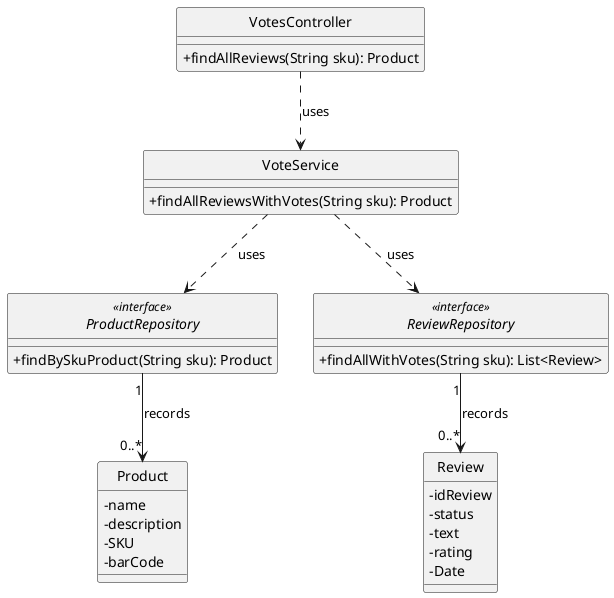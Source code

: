 @startuml
'https://plantuml.com/class-diagram

hide circle
skinparam classAttributeIconSize 0


class VotesController {
    +findAllReviews(String sku): Product
}

class VoteService {
    +findAllReviewsWithVotes(String sku): Product
}

interface ProductRepository <<interface>>{
    +findBySkuProduct(String sku): Product

}

interface ReviewRepository <<interface>>{
    +findAllWithVotes(String sku): List<Review>

}

class Review {
    - idReview
    - status
    - text
    - rating
    - Date
}

class Product {
    - name
    - description
    - SKU
    - barCode
}

VotesController ..> VoteService: uses
VoteService ..> ReviewRepository: uses
VoteService ..> ProductRepository: uses
ReviewRepository "1" --> "0..*" Review:  records
ProductRepository "1" --> "0..*" Product:  records

@enduml
